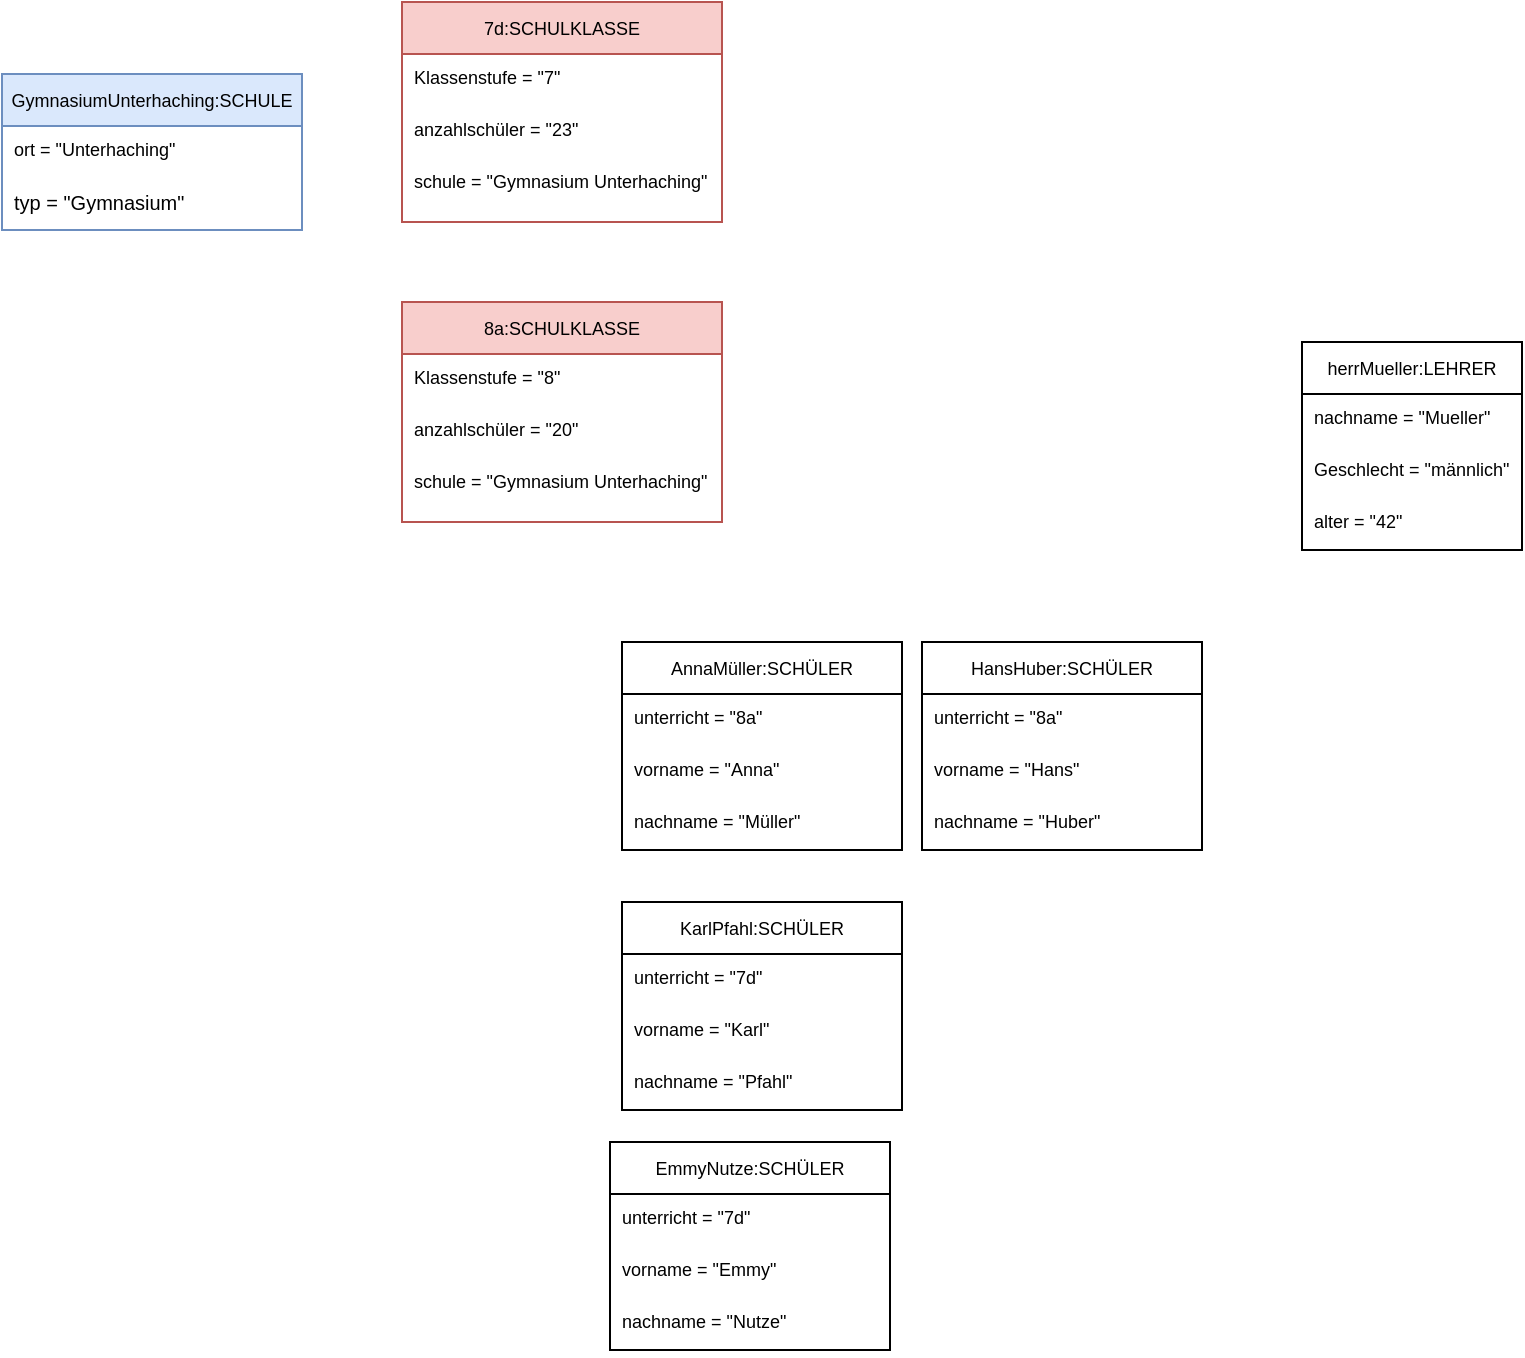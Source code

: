 <mxfile version="15.1.4" type="github">
  <diagram id="5-7OsCfyEfq5pxv2a63h" name="Page-1">
    <mxGraphModel dx="535" dy="732" grid="1" gridSize="10" guides="1" tooltips="1" connect="1" arrows="1" fold="1" page="1" pageScale="1" pageWidth="827" pageHeight="1169" math="0" shadow="0">
      <root>
        <mxCell id="0" />
        <mxCell id="1" parent="0" />
        <mxCell id="CivLYzerPq2hXrAwx3ez-29" value="herrMueller:LEHRER" style="swimlane;fontStyle=0;childLayout=stackLayout;horizontal=1;startSize=26;horizontalStack=0;resizeParent=1;resizeParentMax=0;resizeLast=0;collapsible=1;marginBottom=0;fontSize=9;" parent="1" vertex="1">
          <mxGeometry x="690" y="190" width="110" height="104" as="geometry" />
        </mxCell>
        <mxCell id="CivLYzerPq2hXrAwx3ez-30" value="nachname = &quot;Mueller&quot;" style="text;strokeColor=none;fillColor=none;align=left;verticalAlign=top;spacingLeft=4;spacingRight=4;overflow=hidden;rotatable=0;points=[[0,0.5],[1,0.5]];portConstraint=eastwest;fontSize=9;" parent="CivLYzerPq2hXrAwx3ez-29" vertex="1">
          <mxGeometry y="26" width="110" height="26" as="geometry" />
        </mxCell>
        <mxCell id="CivLYzerPq2hXrAwx3ez-31" value="Geschlecht = &quot;männlich&quot;&#xa;" style="text;strokeColor=none;fillColor=none;align=left;verticalAlign=top;spacingLeft=4;spacingRight=4;overflow=hidden;rotatable=0;points=[[0,0.5],[1,0.5]];portConstraint=eastwest;fontSize=9;" parent="CivLYzerPq2hXrAwx3ez-29" vertex="1">
          <mxGeometry y="52" width="110" height="26" as="geometry" />
        </mxCell>
        <mxCell id="CivLYzerPq2hXrAwx3ez-32" value="alter = &quot;42&quot;" style="text;strokeColor=none;fillColor=none;align=left;verticalAlign=top;spacingLeft=4;spacingRight=4;overflow=hidden;rotatable=0;points=[[0,0.5],[1,0.5]];portConstraint=eastwest;fontSize=9;" parent="CivLYzerPq2hXrAwx3ez-29" vertex="1">
          <mxGeometry y="78" width="110" height="26" as="geometry" />
        </mxCell>
        <mxCell id="Jor7bmQpNgT4sNviZq2k-1" value="7d:SCHULKLASSE" style="swimlane;fontStyle=0;childLayout=stackLayout;horizontal=1;startSize=26;horizontalStack=0;resizeParent=1;resizeParentMax=0;resizeLast=0;collapsible=1;marginBottom=0;fontSize=9;fillColor=#f8cecc;strokeColor=#b85450;" vertex="1" parent="1">
          <mxGeometry x="240" y="20" width="160" height="110" as="geometry" />
        </mxCell>
        <mxCell id="Jor7bmQpNgT4sNviZq2k-2" value="Klassenstufe = &quot;7&quot;" style="text;strokeColor=none;fillColor=none;align=left;verticalAlign=top;spacingLeft=4;spacingRight=4;overflow=hidden;rotatable=0;points=[[0,0.5],[1,0.5]];portConstraint=eastwest;fontSize=9;" vertex="1" parent="Jor7bmQpNgT4sNviZq2k-1">
          <mxGeometry y="26" width="160" height="26" as="geometry" />
        </mxCell>
        <mxCell id="Jor7bmQpNgT4sNviZq2k-3" value="anzahlschüler = &quot;23&quot;" style="text;strokeColor=none;fillColor=none;align=left;verticalAlign=top;spacingLeft=4;spacingRight=4;overflow=hidden;rotatable=0;points=[[0,0.5],[1,0.5]];portConstraint=eastwest;fontSize=9;" vertex="1" parent="Jor7bmQpNgT4sNviZq2k-1">
          <mxGeometry y="52" width="160" height="26" as="geometry" />
        </mxCell>
        <mxCell id="Jor7bmQpNgT4sNviZq2k-4" value="schule = &quot;Gymnasium Unterhaching&quot;" style="text;strokeColor=none;fillColor=none;align=left;verticalAlign=top;spacingLeft=4;spacingRight=4;overflow=hidden;rotatable=0;points=[[0,0.5],[1,0.5]];portConstraint=eastwest;fontSize=9;" vertex="1" parent="Jor7bmQpNgT4sNviZq2k-1">
          <mxGeometry y="78" width="160" height="32" as="geometry" />
        </mxCell>
        <mxCell id="Jor7bmQpNgT4sNviZq2k-6" value="8a:SCHULKLASSE" style="swimlane;fontStyle=0;childLayout=stackLayout;horizontal=1;startSize=26;horizontalStack=0;resizeParent=1;resizeParentMax=0;resizeLast=0;collapsible=1;marginBottom=0;fontSize=9;fillColor=#f8cecc;strokeColor=#b85450;" vertex="1" parent="1">
          <mxGeometry x="240" y="170" width="160" height="110" as="geometry" />
        </mxCell>
        <mxCell id="Jor7bmQpNgT4sNviZq2k-7" value="Klassenstufe = &quot;8&quot;" style="text;strokeColor=none;fillColor=none;align=left;verticalAlign=top;spacingLeft=4;spacingRight=4;overflow=hidden;rotatable=0;points=[[0,0.5],[1,0.5]];portConstraint=eastwest;fontSize=9;" vertex="1" parent="Jor7bmQpNgT4sNviZq2k-6">
          <mxGeometry y="26" width="160" height="26" as="geometry" />
        </mxCell>
        <mxCell id="Jor7bmQpNgT4sNviZq2k-8" value="anzahlschüler = &quot;20&quot;" style="text;strokeColor=none;fillColor=none;align=left;verticalAlign=top;spacingLeft=4;spacingRight=4;overflow=hidden;rotatable=0;points=[[0,0.5],[1,0.5]];portConstraint=eastwest;fontSize=9;" vertex="1" parent="Jor7bmQpNgT4sNviZq2k-6">
          <mxGeometry y="52" width="160" height="26" as="geometry" />
        </mxCell>
        <mxCell id="Jor7bmQpNgT4sNviZq2k-9" value="schule = &quot;Gymnasium Unterhaching&quot;" style="text;strokeColor=none;fillColor=none;align=left;verticalAlign=top;spacingLeft=4;spacingRight=4;overflow=hidden;rotatable=0;points=[[0,0.5],[1,0.5]];portConstraint=eastwest;fontSize=9;" vertex="1" parent="Jor7bmQpNgT4sNviZq2k-6">
          <mxGeometry y="78" width="160" height="32" as="geometry" />
        </mxCell>
        <mxCell id="Jor7bmQpNgT4sNviZq2k-10" value="AnnaMüller:SCHÜLER" style="swimlane;fontStyle=0;childLayout=stackLayout;horizontal=1;startSize=26;horizontalStack=0;resizeParent=1;resizeParentMax=0;resizeLast=0;collapsible=1;marginBottom=0;fontSize=9;" vertex="1" parent="1">
          <mxGeometry x="350" y="340" width="140" height="104" as="geometry" />
        </mxCell>
        <mxCell id="Jor7bmQpNgT4sNviZq2k-11" value="unterricht = &quot;8a&quot;" style="text;strokeColor=none;fillColor=none;align=left;verticalAlign=top;spacingLeft=4;spacingRight=4;overflow=hidden;rotatable=0;points=[[0,0.5],[1,0.5]];portConstraint=eastwest;fontSize=9;" vertex="1" parent="Jor7bmQpNgT4sNviZq2k-10">
          <mxGeometry y="26" width="140" height="26" as="geometry" />
        </mxCell>
        <mxCell id="Jor7bmQpNgT4sNviZq2k-12" value="vorname = &quot;Anna&quot;" style="text;strokeColor=none;fillColor=none;align=left;verticalAlign=top;spacingLeft=4;spacingRight=4;overflow=hidden;rotatable=0;points=[[0,0.5],[1,0.5]];portConstraint=eastwest;fontSize=9;" vertex="1" parent="Jor7bmQpNgT4sNviZq2k-10">
          <mxGeometry y="52" width="140" height="26" as="geometry" />
        </mxCell>
        <mxCell id="Jor7bmQpNgT4sNviZq2k-13" value="nachname = &quot;Müller&quot;" style="text;strokeColor=none;fillColor=none;align=left;verticalAlign=top;spacingLeft=4;spacingRight=4;overflow=hidden;rotatable=0;points=[[0,0.5],[1,0.5]];portConstraint=eastwest;fontSize=9;" vertex="1" parent="Jor7bmQpNgT4sNviZq2k-10">
          <mxGeometry y="78" width="140" height="26" as="geometry" />
        </mxCell>
        <mxCell id="Jor7bmQpNgT4sNviZq2k-14" value="HansHuber:SCHÜLER" style="swimlane;fontStyle=0;childLayout=stackLayout;horizontal=1;startSize=26;horizontalStack=0;resizeParent=1;resizeParentMax=0;resizeLast=0;collapsible=1;marginBottom=0;fontSize=9;" vertex="1" parent="1">
          <mxGeometry x="500" y="340" width="140" height="104" as="geometry" />
        </mxCell>
        <mxCell id="Jor7bmQpNgT4sNviZq2k-15" value="unterricht = &quot;8a&quot;" style="text;strokeColor=none;fillColor=none;align=left;verticalAlign=top;spacingLeft=4;spacingRight=4;overflow=hidden;rotatable=0;points=[[0,0.5],[1,0.5]];portConstraint=eastwest;fontSize=9;" vertex="1" parent="Jor7bmQpNgT4sNviZq2k-14">
          <mxGeometry y="26" width="140" height="26" as="geometry" />
        </mxCell>
        <mxCell id="Jor7bmQpNgT4sNviZq2k-16" value="vorname = &quot;Hans&quot;" style="text;strokeColor=none;fillColor=none;align=left;verticalAlign=top;spacingLeft=4;spacingRight=4;overflow=hidden;rotatable=0;points=[[0,0.5],[1,0.5]];portConstraint=eastwest;fontSize=9;" vertex="1" parent="Jor7bmQpNgT4sNviZq2k-14">
          <mxGeometry y="52" width="140" height="26" as="geometry" />
        </mxCell>
        <mxCell id="Jor7bmQpNgT4sNviZq2k-17" value="nachname = &quot;Huber&quot;" style="text;strokeColor=none;fillColor=none;align=left;verticalAlign=top;spacingLeft=4;spacingRight=4;overflow=hidden;rotatable=0;points=[[0,0.5],[1,0.5]];portConstraint=eastwest;fontSize=9;" vertex="1" parent="Jor7bmQpNgT4sNviZq2k-14">
          <mxGeometry y="78" width="140" height="26" as="geometry" />
        </mxCell>
        <mxCell id="Jor7bmQpNgT4sNviZq2k-18" value="KarlPfahl:SCHÜLER" style="swimlane;fontStyle=0;childLayout=stackLayout;horizontal=1;startSize=26;horizontalStack=0;resizeParent=1;resizeParentMax=0;resizeLast=0;collapsible=1;marginBottom=0;fontSize=9;" vertex="1" parent="1">
          <mxGeometry x="350" y="470" width="140" height="104" as="geometry" />
        </mxCell>
        <mxCell id="Jor7bmQpNgT4sNviZq2k-19" value="unterricht = &quot;7d&quot;" style="text;strokeColor=none;fillColor=none;align=left;verticalAlign=top;spacingLeft=4;spacingRight=4;overflow=hidden;rotatable=0;points=[[0,0.5],[1,0.5]];portConstraint=eastwest;fontSize=9;" vertex="1" parent="Jor7bmQpNgT4sNviZq2k-18">
          <mxGeometry y="26" width="140" height="26" as="geometry" />
        </mxCell>
        <mxCell id="Jor7bmQpNgT4sNviZq2k-20" value="vorname = &quot;Karl&quot;" style="text;strokeColor=none;fillColor=none;align=left;verticalAlign=top;spacingLeft=4;spacingRight=4;overflow=hidden;rotatable=0;points=[[0,0.5],[1,0.5]];portConstraint=eastwest;fontSize=9;" vertex="1" parent="Jor7bmQpNgT4sNviZq2k-18">
          <mxGeometry y="52" width="140" height="26" as="geometry" />
        </mxCell>
        <mxCell id="Jor7bmQpNgT4sNviZq2k-21" value="nachname = &quot;Pfahl&quot;" style="text;strokeColor=none;fillColor=none;align=left;verticalAlign=top;spacingLeft=4;spacingRight=4;overflow=hidden;rotatable=0;points=[[0,0.5],[1,0.5]];portConstraint=eastwest;fontSize=9;" vertex="1" parent="Jor7bmQpNgT4sNviZq2k-18">
          <mxGeometry y="78" width="140" height="26" as="geometry" />
        </mxCell>
        <mxCell id="Jor7bmQpNgT4sNviZq2k-22" value="EmmyNutze:SCHÜLER" style="swimlane;fontStyle=0;childLayout=stackLayout;horizontal=1;startSize=26;horizontalStack=0;resizeParent=1;resizeParentMax=0;resizeLast=0;collapsible=1;marginBottom=0;fontSize=9;" vertex="1" parent="1">
          <mxGeometry x="344" y="590" width="140" height="104" as="geometry" />
        </mxCell>
        <mxCell id="Jor7bmQpNgT4sNviZq2k-23" value="unterricht = &quot;7d&quot;" style="text;strokeColor=none;fillColor=none;align=left;verticalAlign=top;spacingLeft=4;spacingRight=4;overflow=hidden;rotatable=0;points=[[0,0.5],[1,0.5]];portConstraint=eastwest;fontSize=9;" vertex="1" parent="Jor7bmQpNgT4sNviZq2k-22">
          <mxGeometry y="26" width="140" height="26" as="geometry" />
        </mxCell>
        <mxCell id="Jor7bmQpNgT4sNviZq2k-24" value="vorname = &quot;Emmy&quot;" style="text;strokeColor=none;fillColor=none;align=left;verticalAlign=top;spacingLeft=4;spacingRight=4;overflow=hidden;rotatable=0;points=[[0,0.5],[1,0.5]];portConstraint=eastwest;fontSize=9;" vertex="1" parent="Jor7bmQpNgT4sNviZq2k-22">
          <mxGeometry y="52" width="140" height="26" as="geometry" />
        </mxCell>
        <mxCell id="Jor7bmQpNgT4sNviZq2k-25" value="nachname = &quot;Nutze&quot;" style="text;strokeColor=none;fillColor=none;align=left;verticalAlign=top;spacingLeft=4;spacingRight=4;overflow=hidden;rotatable=0;points=[[0,0.5],[1,0.5]];portConstraint=eastwest;fontSize=9;" vertex="1" parent="Jor7bmQpNgT4sNviZq2k-22">
          <mxGeometry y="78" width="140" height="26" as="geometry" />
        </mxCell>
        <mxCell id="Jor7bmQpNgT4sNviZq2k-37" value="GymnasiumUnterhaching:SCHULE" style="swimlane;fontStyle=0;childLayout=stackLayout;horizontal=1;startSize=26;horizontalStack=0;resizeParent=1;resizeParentMax=0;resizeLast=0;collapsible=1;marginBottom=0;fontSize=9;fillColor=#dae8fc;strokeColor=#6c8ebf;" vertex="1" parent="1">
          <mxGeometry x="40" y="56" width="150" height="78" as="geometry" />
        </mxCell>
        <mxCell id="Jor7bmQpNgT4sNviZq2k-38" value="ort = &quot;Unterhaching&quot;" style="text;strokeColor=none;fillColor=none;align=left;verticalAlign=top;spacingLeft=4;spacingRight=4;overflow=hidden;rotatable=0;points=[[0,0.5],[1,0.5]];portConstraint=eastwest;fontSize=9;" vertex="1" parent="Jor7bmQpNgT4sNviZq2k-37">
          <mxGeometry y="26" width="150" height="26" as="geometry" />
        </mxCell>
        <mxCell id="Jor7bmQpNgT4sNviZq2k-39" value="typ = &quot;Gymnasium&quot;" style="text;strokeColor=none;fillColor=none;align=left;verticalAlign=top;spacingLeft=4;spacingRight=4;overflow=hidden;rotatable=0;points=[[0,0.5],[1,0.5]];portConstraint=eastwest;fontSize=10;" vertex="1" parent="Jor7bmQpNgT4sNviZq2k-37">
          <mxGeometry y="52" width="150" height="26" as="geometry" />
        </mxCell>
      </root>
    </mxGraphModel>
  </diagram>
</mxfile>
